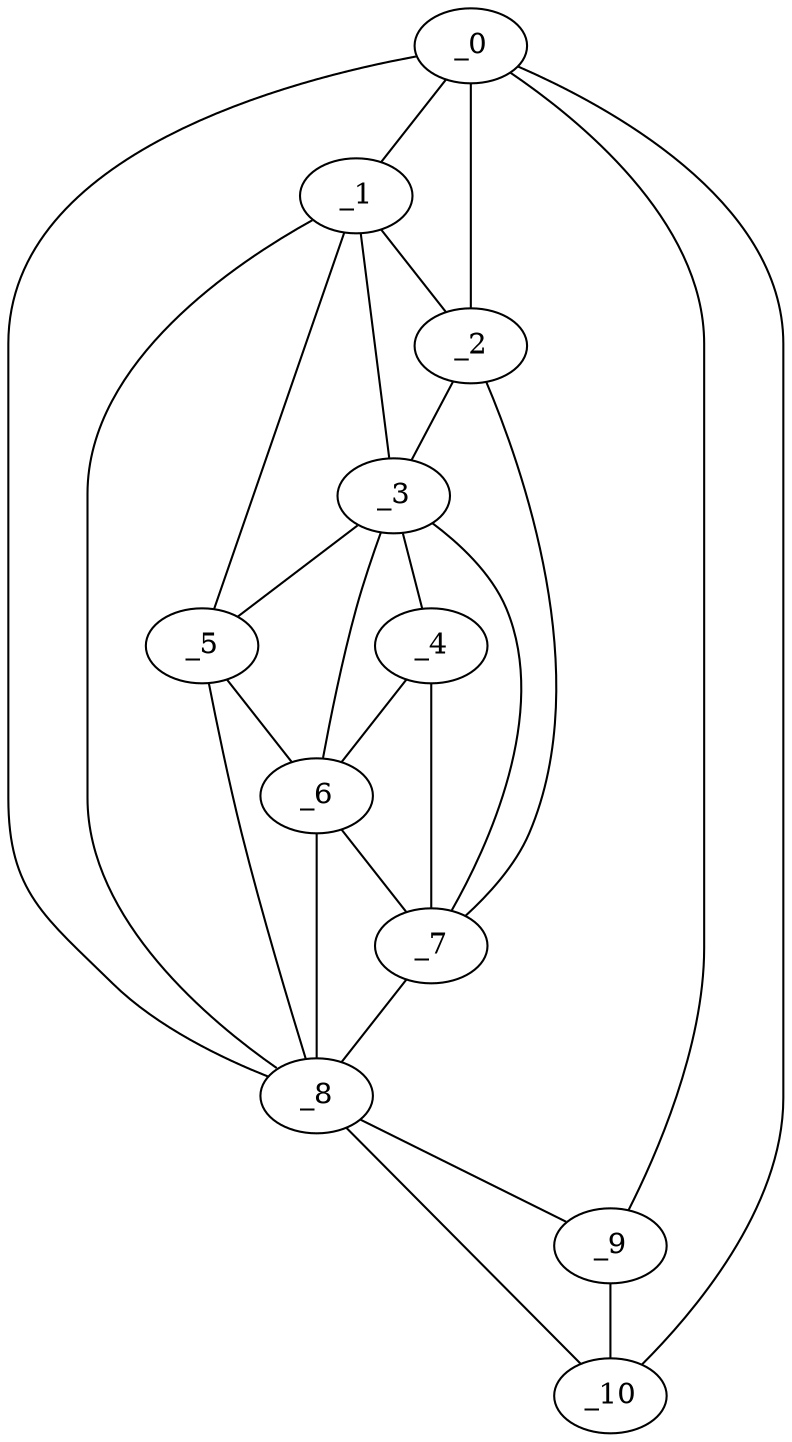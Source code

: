 graph "obj71__210.gxl" {
	_0	 [x=19,
		y=15];
	_1	 [x=62,
		y=91];
	_0 -- _1	 [valence=1];
	_2	 [x=62,
		y=120];
	_0 -- _2	 [valence=1];
	_8	 [x=108,
		y=36];
	_0 -- _8	 [valence=1];
	_9	 [x=109,
		y=24];
	_0 -- _9	 [valence=2];
	_10	 [x=111,
		y=16];
	_0 -- _10	 [valence=1];
	_1 -- _2	 [valence=2];
	_3	 [x=68,
		y=105];
	_1 -- _3	 [valence=2];
	_5	 [x=96,
		y=86];
	_1 -- _5	 [valence=2];
	_1 -- _8	 [valence=2];
	_2 -- _3	 [valence=2];
	_7	 [x=96,
		y=115];
	_2 -- _7	 [valence=1];
	_4	 [x=95,
		y=109];
	_3 -- _4	 [valence=1];
	_3 -- _5	 [valence=2];
	_6	 [x=96,
		y=98];
	_3 -- _6	 [valence=1];
	_3 -- _7	 [valence=2];
	_4 -- _6	 [valence=2];
	_4 -- _7	 [valence=2];
	_5 -- _6	 [valence=2];
	_5 -- _8	 [valence=2];
	_6 -- _7	 [valence=1];
	_6 -- _8	 [valence=1];
	_7 -- _8	 [valence=1];
	_8 -- _9	 [valence=2];
	_8 -- _10	 [valence=1];
	_9 -- _10	 [valence=1];
}
